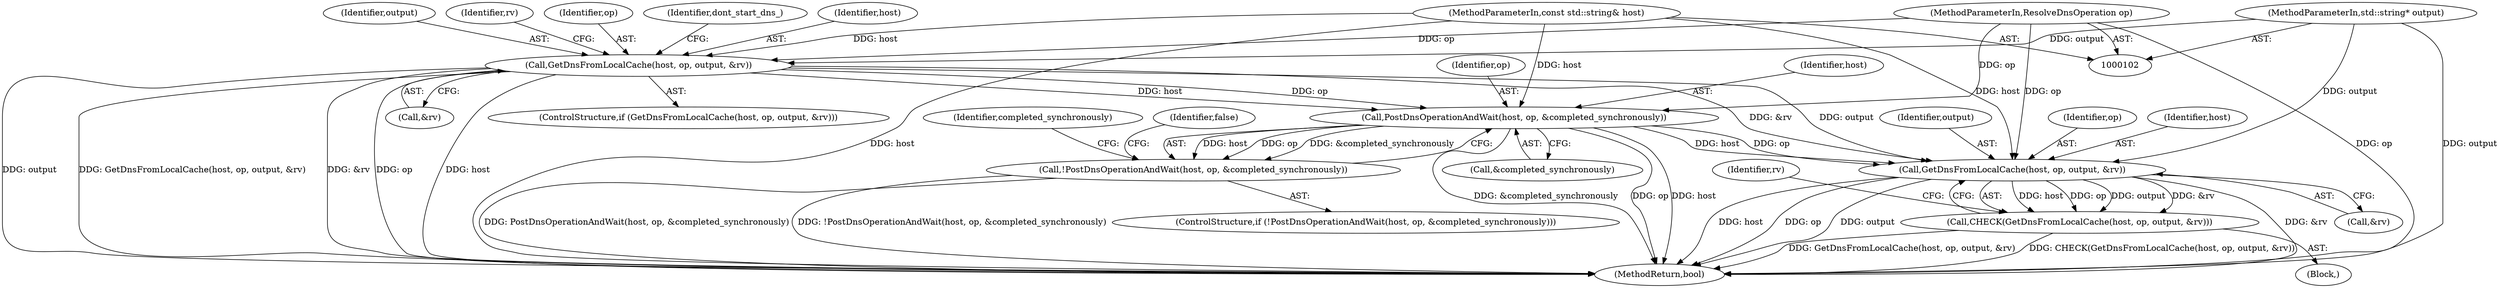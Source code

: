 digraph "0_Chrome_183f4bcddd821b4af3f6234ad2e8c371694a9ffb_0@pointer" {
"1000119" [label="(Call,GetDnsFromLocalCache(host, op, output, &rv))"];
"1000103" [label="(MethodParameterIn,const std::string& host)"];
"1000104" [label="(MethodParameterIn,ResolveDnsOperation op)"];
"1000105" [label="(MethodParameterIn,std::string* output)"];
"1000161" [label="(Call,PostDnsOperationAndWait(host, op, &completed_synchronously))"];
"1000160" [label="(Call,!PostDnsOperationAndWait(host, op, &completed_synchronously))"];
"1000172" [label="(Call,GetDnsFromLocalCache(host, op, output, &rv))"];
"1000171" [label="(Call,CHECK(GetDnsFromLocalCache(host, op, output, &rv)))"];
"1000103" [label="(MethodParameterIn,const std::string& host)"];
"1000171" [label="(Call,CHECK(GetDnsFromLocalCache(host, op, output, &rv)))"];
"1000119" [label="(Call,GetDnsFromLocalCache(host, op, output, &rv))"];
"1000167" [label="(Identifier,false)"];
"1000127" [label="(Identifier,rv)"];
"1000104" [label="(MethodParameterIn,ResolveDnsOperation op)"];
"1000172" [label="(Call,GetDnsFromLocalCache(host, op, output, &rv))"];
"1000174" [label="(Identifier,op)"];
"1000161" [label="(Call,PostDnsOperationAndWait(host, op, &completed_synchronously))"];
"1000162" [label="(Identifier,host)"];
"1000170" [label="(Block,)"];
"1000163" [label="(Identifier,op)"];
"1000123" [label="(Call,&rv)"];
"1000179" [label="(Identifier,rv)"];
"1000192" [label="(MethodReturn,bool)"];
"1000159" [label="(ControlStructure,if (!PostDnsOperationAndWait(host, op, &completed_synchronously)))"];
"1000173" [label="(Identifier,host)"];
"1000164" [label="(Call,&completed_synchronously)"];
"1000176" [label="(Call,&rv)"];
"1000121" [label="(Identifier,op)"];
"1000118" [label="(ControlStructure,if (GetDnsFromLocalCache(host, op, output, &rv)))"];
"1000129" [label="(Identifier,dont_start_dns_)"];
"1000169" [label="(Identifier,completed_synchronously)"];
"1000120" [label="(Identifier,host)"];
"1000175" [label="(Identifier,output)"];
"1000105" [label="(MethodParameterIn,std::string* output)"];
"1000160" [label="(Call,!PostDnsOperationAndWait(host, op, &completed_synchronously))"];
"1000122" [label="(Identifier,output)"];
"1000119" -> "1000118"  [label="AST: "];
"1000119" -> "1000123"  [label="CFG: "];
"1000120" -> "1000119"  [label="AST: "];
"1000121" -> "1000119"  [label="AST: "];
"1000122" -> "1000119"  [label="AST: "];
"1000123" -> "1000119"  [label="AST: "];
"1000127" -> "1000119"  [label="CFG: "];
"1000129" -> "1000119"  [label="CFG: "];
"1000119" -> "1000192"  [label="DDG: GetDnsFromLocalCache(host, op, output, &rv)"];
"1000119" -> "1000192"  [label="DDG: &rv"];
"1000119" -> "1000192"  [label="DDG: op"];
"1000119" -> "1000192"  [label="DDG: host"];
"1000119" -> "1000192"  [label="DDG: output"];
"1000103" -> "1000119"  [label="DDG: host"];
"1000104" -> "1000119"  [label="DDG: op"];
"1000105" -> "1000119"  [label="DDG: output"];
"1000119" -> "1000161"  [label="DDG: host"];
"1000119" -> "1000161"  [label="DDG: op"];
"1000119" -> "1000172"  [label="DDG: output"];
"1000119" -> "1000172"  [label="DDG: &rv"];
"1000103" -> "1000102"  [label="AST: "];
"1000103" -> "1000192"  [label="DDG: host"];
"1000103" -> "1000161"  [label="DDG: host"];
"1000103" -> "1000172"  [label="DDG: host"];
"1000104" -> "1000102"  [label="AST: "];
"1000104" -> "1000192"  [label="DDG: op"];
"1000104" -> "1000161"  [label="DDG: op"];
"1000104" -> "1000172"  [label="DDG: op"];
"1000105" -> "1000102"  [label="AST: "];
"1000105" -> "1000192"  [label="DDG: output"];
"1000105" -> "1000172"  [label="DDG: output"];
"1000161" -> "1000160"  [label="AST: "];
"1000161" -> "1000164"  [label="CFG: "];
"1000162" -> "1000161"  [label="AST: "];
"1000163" -> "1000161"  [label="AST: "];
"1000164" -> "1000161"  [label="AST: "];
"1000160" -> "1000161"  [label="CFG: "];
"1000161" -> "1000192"  [label="DDG: &completed_synchronously"];
"1000161" -> "1000192"  [label="DDG: op"];
"1000161" -> "1000192"  [label="DDG: host"];
"1000161" -> "1000160"  [label="DDG: host"];
"1000161" -> "1000160"  [label="DDG: op"];
"1000161" -> "1000160"  [label="DDG: &completed_synchronously"];
"1000161" -> "1000172"  [label="DDG: host"];
"1000161" -> "1000172"  [label="DDG: op"];
"1000160" -> "1000159"  [label="AST: "];
"1000167" -> "1000160"  [label="CFG: "];
"1000169" -> "1000160"  [label="CFG: "];
"1000160" -> "1000192"  [label="DDG: !PostDnsOperationAndWait(host, op, &completed_synchronously)"];
"1000160" -> "1000192"  [label="DDG: PostDnsOperationAndWait(host, op, &completed_synchronously)"];
"1000172" -> "1000171"  [label="AST: "];
"1000172" -> "1000176"  [label="CFG: "];
"1000173" -> "1000172"  [label="AST: "];
"1000174" -> "1000172"  [label="AST: "];
"1000175" -> "1000172"  [label="AST: "];
"1000176" -> "1000172"  [label="AST: "];
"1000171" -> "1000172"  [label="CFG: "];
"1000172" -> "1000192"  [label="DDG: &rv"];
"1000172" -> "1000192"  [label="DDG: host"];
"1000172" -> "1000192"  [label="DDG: op"];
"1000172" -> "1000192"  [label="DDG: output"];
"1000172" -> "1000171"  [label="DDG: host"];
"1000172" -> "1000171"  [label="DDG: op"];
"1000172" -> "1000171"  [label="DDG: output"];
"1000172" -> "1000171"  [label="DDG: &rv"];
"1000171" -> "1000170"  [label="AST: "];
"1000179" -> "1000171"  [label="CFG: "];
"1000171" -> "1000192"  [label="DDG: GetDnsFromLocalCache(host, op, output, &rv)"];
"1000171" -> "1000192"  [label="DDG: CHECK(GetDnsFromLocalCache(host, op, output, &rv))"];
}
